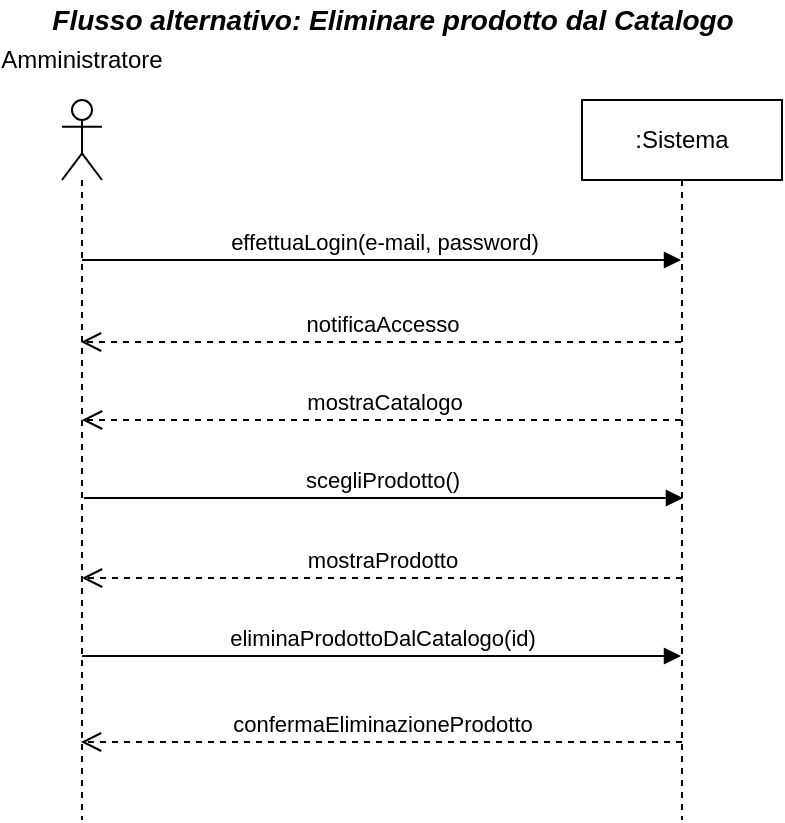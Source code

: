 <mxfile version="13.9.9" type="device"><diagram id="pLPG8cnntcn3BVR-AnTF" name="Page-1"><mxGraphModel dx="1038" dy="616" grid="1" gridSize="10" guides="1" tooltips="1" connect="1" arrows="1" fold="1" page="1" pageScale="1" pageWidth="827" pageHeight="1169" math="0" shadow="0"><root><mxCell id="0"/><mxCell id="1" parent="0"/><mxCell id="dVlkrKRdL-lwm55SPi5j-9" value="" style="shape=umlLifeline;participant=umlActor;perimeter=lifelinePerimeter;whiteSpace=wrap;html=1;container=1;collapsible=0;recursiveResize=0;verticalAlign=top;spacingTop=36;labelBackgroundColor=#ffffff;outlineConnect=0;" parent="1" vertex="1"><mxGeometry x="260" y="80" width="20" height="360" as="geometry"/></mxCell><mxCell id="dVlkrKRdL-lwm55SPi5j-12" value=":Sistema" style="shape=umlLifeline;perimeter=lifelinePerimeter;whiteSpace=wrap;html=1;container=1;collapsible=0;recursiveResize=0;outlineConnect=0;" parent="1" vertex="1"><mxGeometry x="520" y="80" width="100" height="360" as="geometry"/></mxCell><mxCell id="dVlkrKRdL-lwm55SPi5j-13" value="Amministratore" style="text;html=1;strokeColor=none;fillColor=none;align=center;verticalAlign=middle;whiteSpace=wrap;rounded=0;" parent="1" vertex="1"><mxGeometry x="250" y="50" width="40" height="20" as="geometry"/></mxCell><mxCell id="dVlkrKRdL-lwm55SPi5j-14" value="effettuaLogin(e-mail, password)" style="html=1;verticalAlign=bottom;endArrow=block;" parent="1" source="dVlkrKRdL-lwm55SPi5j-9" target="dVlkrKRdL-lwm55SPi5j-12" edge="1"><mxGeometry x="0.003" width="80" relative="1" as="geometry"><mxPoint x="310" y="150" as="sourcePoint"/><mxPoint x="390" y="150" as="targetPoint"/><Array as="points"><mxPoint x="420" y="160"/></Array><mxPoint x="1" as="offset"/></mxGeometry></mxCell><mxCell id="dVlkrKRdL-lwm55SPi5j-15" value="notificaAccesso" style="html=1;verticalAlign=bottom;endArrow=open;dashed=1;endSize=8;" parent="1" edge="1"><mxGeometry relative="1" as="geometry"><mxPoint x="569.5" y="201" as="sourcePoint"/><mxPoint x="269.5" y="201" as="targetPoint"/></mxGeometry></mxCell><mxCell id="NO88WTaY6ZGZTchXTFx--1" value="&lt;font style=&quot;font-size: 14px&quot;&gt;&lt;b&gt;&lt;i&gt;Flusso alternativo: Eliminare prodotto dal Catalogo&lt;/i&gt;&lt;/b&gt;&lt;/font&gt;" style="text;html=1;align=center;verticalAlign=middle;resizable=0;points=[];autosize=1;" parent="1" vertex="1"><mxGeometry x="245" y="30" width="360" height="20" as="geometry"/></mxCell><mxCell id="dVlkrKRdL-lwm55SPi5j-10" value="scegliProdotto()" style="html=1;verticalAlign=bottom;endArrow=block;fontSize=11;" parent="1" edge="1"><mxGeometry x="-0.005" width="80" relative="1" as="geometry"><mxPoint x="271" y="279" as="sourcePoint"/><mxPoint x="570.5" y="279" as="targetPoint"/><mxPoint as="offset"/></mxGeometry></mxCell><mxCell id="dVlkrKRdL-lwm55SPi5j-11" value="&lt;font style=&quot;font-size: 11px&quot;&gt;eliminaProdottoDalCatalogo(id)&lt;/font&gt;" style="html=1;verticalAlign=bottom;endArrow=block;fontSize=11;" parent="1" edge="1"><mxGeometry width="80" relative="1" as="geometry"><mxPoint x="270" y="358" as="sourcePoint"/><mxPoint x="569.5" y="358" as="targetPoint"/></mxGeometry></mxCell><mxCell id="dVlkrKRdL-lwm55SPi5j-16" value="mostraProdotto" style="html=1;verticalAlign=bottom;endArrow=open;dashed=1;endSize=8;" parent="1" edge="1"><mxGeometry relative="1" as="geometry"><mxPoint x="570" y="319" as="sourcePoint"/><mxPoint x="270" y="319" as="targetPoint"/></mxGeometry></mxCell><mxCell id="dVlkrKRdL-lwm55SPi5j-18" value="confermaEliminazioneProdotto" style="html=1;verticalAlign=bottom;endArrow=open;dashed=1;endSize=8;fontSize=11;" parent="1" edge="1"><mxGeometry relative="1" as="geometry"><mxPoint x="570" y="401" as="sourcePoint"/><mxPoint x="269.5" y="401" as="targetPoint"/></mxGeometry></mxCell><mxCell id="zdexPI9E4jvzJ3D-mq0D-1" value="mostraCatalogo" style="html=1;verticalAlign=bottom;endArrow=open;dashed=1;endSize=8;" edge="1" parent="1" source="dVlkrKRdL-lwm55SPi5j-12" target="dVlkrKRdL-lwm55SPi5j-9"><mxGeometry x="-0.003" relative="1" as="geometry"><mxPoint x="580" y="210" as="sourcePoint"/><mxPoint x="279.5" y="210" as="targetPoint"/><Array as="points"><mxPoint x="430" y="240"/></Array><mxPoint x="1" as="offset"/></mxGeometry></mxCell></root></mxGraphModel></diagram></mxfile>